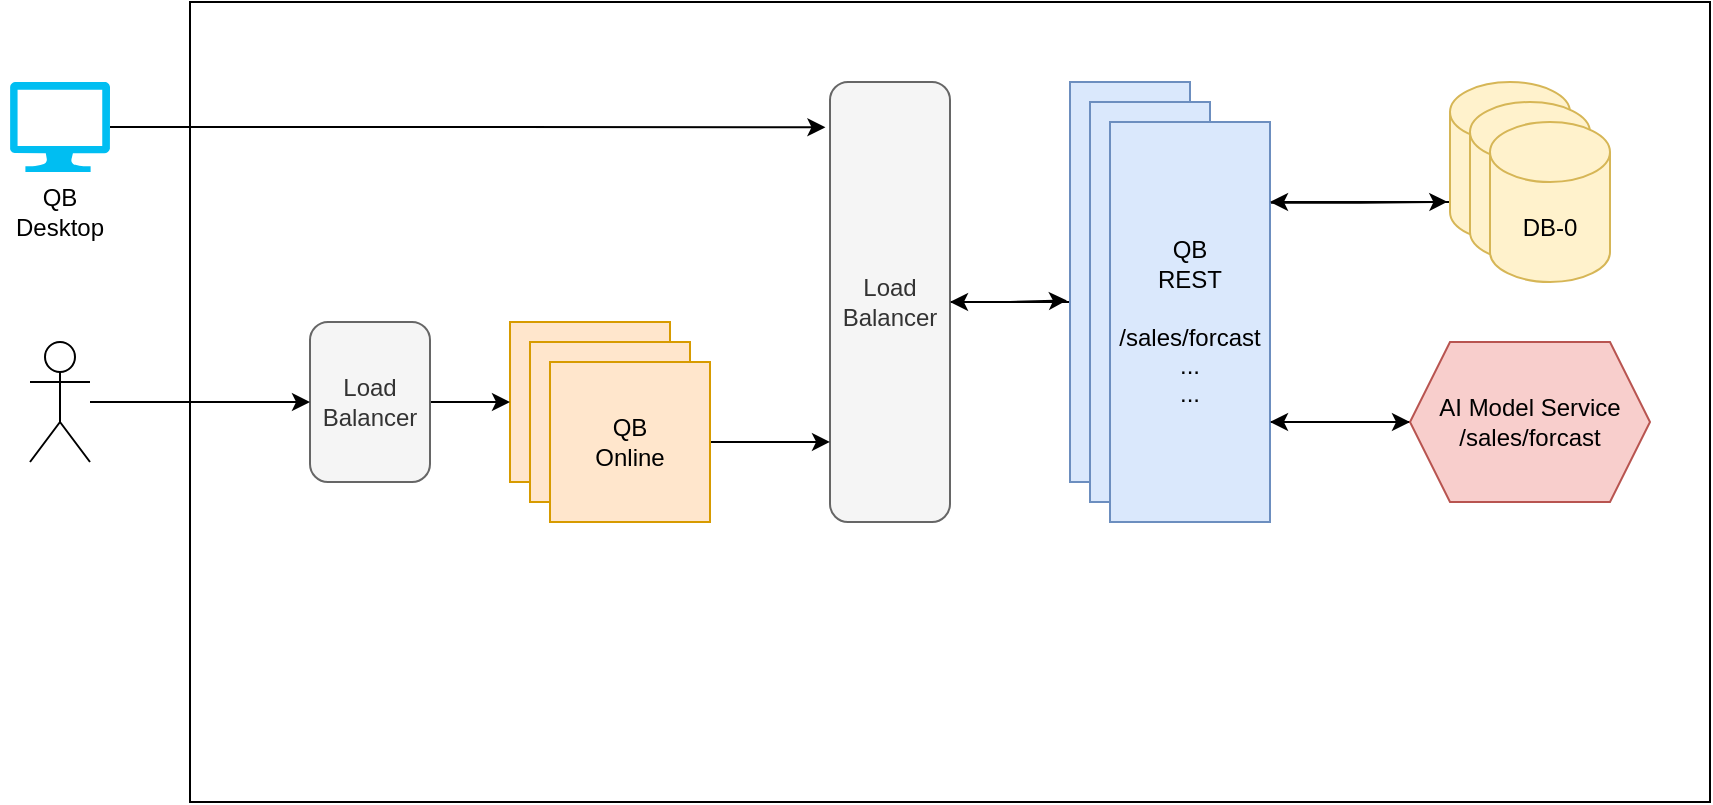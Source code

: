 <mxfile version="25.0.3">
  <diagram name="Page-1" id="nXjj0HlRhY_JiosZ0ZTE">
    <mxGraphModel dx="1129" dy="745" grid="1" gridSize="10" guides="1" tooltips="1" connect="1" arrows="1" fold="1" page="1" pageScale="1" pageWidth="850" pageHeight="1100" math="0" shadow="0">
      <root>
        <mxCell id="0" />
        <mxCell id="1" parent="0" />
        <mxCell id="48B1_w8NbZ3T9QbM5a7j-42" value="" style="rounded=0;whiteSpace=wrap;html=1;" vertex="1" parent="1">
          <mxGeometry x="160" y="160" width="760" height="400" as="geometry" />
        </mxCell>
        <mxCell id="48B1_w8NbZ3T9QbM5a7j-20" value="" style="edgeStyle=orthogonalEdgeStyle;rounded=0;orthogonalLoop=1;jettySize=auto;html=1;entryX=-0.038;entryY=0.103;entryDx=0;entryDy=0;entryPerimeter=0;" edge="1" parent="1" source="48B1_w8NbZ3T9QbM5a7j-1" target="48B1_w8NbZ3T9QbM5a7j-5">
          <mxGeometry relative="1" as="geometry">
            <mxPoint x="200" y="223" as="targetPoint" />
          </mxGeometry>
        </mxCell>
        <mxCell id="48B1_w8NbZ3T9QbM5a7j-1" value="" style="verticalLabelPosition=bottom;html=1;verticalAlign=top;align=center;strokeColor=none;fillColor=#00BEF2;shape=mxgraph.azure.computer;pointerEvents=1;" vertex="1" parent="1">
          <mxGeometry x="70" y="200" width="50" height="45" as="geometry" />
        </mxCell>
        <mxCell id="48B1_w8NbZ3T9QbM5a7j-2" value="QB Desktop" style="text;html=1;align=center;verticalAlign=middle;whiteSpace=wrap;rounded=0;" vertex="1" parent="1">
          <mxGeometry x="65" y="250" width="60" height="30" as="geometry" />
        </mxCell>
        <mxCell id="48B1_w8NbZ3T9QbM5a7j-30" value="" style="edgeStyle=orthogonalEdgeStyle;rounded=0;orthogonalLoop=1;jettySize=auto;html=1;entryX=-0.025;entryY=0.546;entryDx=0;entryDy=0;entryPerimeter=0;" edge="1" parent="1" source="48B1_w8NbZ3T9QbM5a7j-5" target="48B1_w8NbZ3T9QbM5a7j-25">
          <mxGeometry relative="1" as="geometry" />
        </mxCell>
        <mxCell id="48B1_w8NbZ3T9QbM5a7j-5" value="Load&lt;div&gt;Balancer&lt;/div&gt;" style="rounded=1;whiteSpace=wrap;html=1;fillColor=#f5f5f5;fontColor=#333333;strokeColor=#666666;" vertex="1" parent="1">
          <mxGeometry x="480" y="200" width="60" height="220" as="geometry" />
        </mxCell>
        <mxCell id="48B1_w8NbZ3T9QbM5a7j-14" value="QB&lt;br&gt;Online" style="whiteSpace=wrap;html=1;aspect=fixed;fillColor=#ffe6cc;strokeColor=#d79b00;" vertex="1" parent="1">
          <mxGeometry x="320" y="320" width="80" height="80" as="geometry" />
        </mxCell>
        <mxCell id="48B1_w8NbZ3T9QbM5a7j-15" value="QB&lt;br&gt;Online" style="whiteSpace=wrap;html=1;aspect=fixed;fillColor=#ffe6cc;strokeColor=#d79b00;" vertex="1" parent="1">
          <mxGeometry x="330" y="330" width="80" height="80" as="geometry" />
        </mxCell>
        <mxCell id="48B1_w8NbZ3T9QbM5a7j-24" value="" style="edgeStyle=orthogonalEdgeStyle;rounded=0;orthogonalLoop=1;jettySize=auto;html=1;entryX=0;entryY=0.818;entryDx=0;entryDy=0;entryPerimeter=0;" edge="1" parent="1" source="48B1_w8NbZ3T9QbM5a7j-16" target="48B1_w8NbZ3T9QbM5a7j-5">
          <mxGeometry relative="1" as="geometry" />
        </mxCell>
        <mxCell id="48B1_w8NbZ3T9QbM5a7j-16" value="QB&lt;br&gt;Online" style="whiteSpace=wrap;html=1;aspect=fixed;fillColor=#ffe6cc;strokeColor=#d79b00;" vertex="1" parent="1">
          <mxGeometry x="340" y="340" width="80" height="80" as="geometry" />
        </mxCell>
        <mxCell id="48B1_w8NbZ3T9QbM5a7j-22" value="" style="edgeStyle=orthogonalEdgeStyle;rounded=0;orthogonalLoop=1;jettySize=auto;html=1;entryX=0;entryY=0.5;entryDx=0;entryDy=0;" edge="1" parent="1" source="48B1_w8NbZ3T9QbM5a7j-17" target="48B1_w8NbZ3T9QbM5a7j-14">
          <mxGeometry relative="1" as="geometry" />
        </mxCell>
        <mxCell id="48B1_w8NbZ3T9QbM5a7j-17" value="Load&lt;div&gt;Balancer&lt;/div&gt;" style="rounded=1;whiteSpace=wrap;html=1;fillColor=#f5f5f5;fontColor=#333333;strokeColor=#666666;" vertex="1" parent="1">
          <mxGeometry x="220" y="320" width="60" height="80" as="geometry" />
        </mxCell>
        <mxCell id="48B1_w8NbZ3T9QbM5a7j-21" value="" style="edgeStyle=orthogonalEdgeStyle;rounded=0;orthogonalLoop=1;jettySize=auto;html=1;" edge="1" parent="1" source="48B1_w8NbZ3T9QbM5a7j-18" target="48B1_w8NbZ3T9QbM5a7j-17">
          <mxGeometry relative="1" as="geometry" />
        </mxCell>
        <mxCell id="48B1_w8NbZ3T9QbM5a7j-18" value="" style="shape=umlActor;verticalLabelPosition=bottom;verticalAlign=top;html=1;outlineConnect=0;" vertex="1" parent="1">
          <mxGeometry x="80" y="330" width="30" height="60" as="geometry" />
        </mxCell>
        <mxCell id="48B1_w8NbZ3T9QbM5a7j-41" value="" style="edgeStyle=orthogonalEdgeStyle;rounded=0;orthogonalLoop=1;jettySize=auto;html=1;exitX=0.048;exitY=0.545;exitDx=0;exitDy=0;exitPerimeter=0;" edge="1" parent="1" source="48B1_w8NbZ3T9QbM5a7j-25" target="48B1_w8NbZ3T9QbM5a7j-5">
          <mxGeometry relative="1" as="geometry">
            <Array as="points">
              <mxPoint x="603" y="310" />
            </Array>
          </mxGeometry>
        </mxCell>
        <mxCell id="48B1_w8NbZ3T9QbM5a7j-25" value="QB&lt;br&gt;REST" style="rounded=0;whiteSpace=wrap;html=1;fillColor=#dae8fc;strokeColor=#6c8ebf;" vertex="1" parent="1">
          <mxGeometry x="600" y="200" width="60" height="200" as="geometry" />
        </mxCell>
        <mxCell id="48B1_w8NbZ3T9QbM5a7j-28" value="QB&lt;br&gt;REST" style="rounded=0;whiteSpace=wrap;html=1;fillColor=#dae8fc;strokeColor=#6c8ebf;" vertex="1" parent="1">
          <mxGeometry x="610" y="210" width="60" height="200" as="geometry" />
        </mxCell>
        <mxCell id="48B1_w8NbZ3T9QbM5a7j-34" value="" style="edgeStyle=orthogonalEdgeStyle;rounded=0;orthogonalLoop=1;jettySize=auto;html=1;exitX=0.971;exitY=0.202;exitDx=0;exitDy=0;exitPerimeter=0;entryX=-0.022;entryY=0.749;entryDx=0;entryDy=0;entryPerimeter=0;" edge="1" parent="1" source="48B1_w8NbZ3T9QbM5a7j-29" target="48B1_w8NbZ3T9QbM5a7j-31">
          <mxGeometry relative="1" as="geometry" />
        </mxCell>
        <mxCell id="48B1_w8NbZ3T9QbM5a7j-37" value="" style="edgeStyle=orthogonalEdgeStyle;rounded=0;orthogonalLoop=1;jettySize=auto;html=1;" edge="1" parent="1" source="48B1_w8NbZ3T9QbM5a7j-29" target="48B1_w8NbZ3T9QbM5a7j-35">
          <mxGeometry relative="1" as="geometry">
            <Array as="points">
              <mxPoint x="710" y="370" />
              <mxPoint x="710" y="370" />
            </Array>
          </mxGeometry>
        </mxCell>
        <mxCell id="48B1_w8NbZ3T9QbM5a7j-29" value="QB&lt;br&gt;REST&lt;div&gt;&lt;br&gt;&lt;/div&gt;&lt;div&gt;/sales/forcast&lt;/div&gt;&lt;div&gt;...&lt;/div&gt;&lt;div&gt;...&lt;/div&gt;" style="rounded=0;whiteSpace=wrap;html=1;fillColor=#dae8fc;strokeColor=#6c8ebf;" vertex="1" parent="1">
          <mxGeometry x="620" y="220" width="80" height="200" as="geometry" />
        </mxCell>
        <mxCell id="48B1_w8NbZ3T9QbM5a7j-43" value="" style="edgeStyle=orthogonalEdgeStyle;rounded=0;orthogonalLoop=1;jettySize=auto;html=1;" edge="1" parent="1" source="48B1_w8NbZ3T9QbM5a7j-31" target="48B1_w8NbZ3T9QbM5a7j-29">
          <mxGeometry relative="1" as="geometry">
            <Array as="points">
              <mxPoint x="770" y="260" />
              <mxPoint x="770" y="260" />
            </Array>
          </mxGeometry>
        </mxCell>
        <mxCell id="48B1_w8NbZ3T9QbM5a7j-31" value="" style="shape=cylinder3;whiteSpace=wrap;html=1;boundedLbl=1;backgroundOutline=1;size=15;fillColor=#fff2cc;strokeColor=#d6b656;" vertex="1" parent="1">
          <mxGeometry x="790" y="200" width="60" height="80" as="geometry" />
        </mxCell>
        <mxCell id="48B1_w8NbZ3T9QbM5a7j-32" value="" style="shape=cylinder3;whiteSpace=wrap;html=1;boundedLbl=1;backgroundOutline=1;size=15;fillColor=#fff2cc;strokeColor=#d6b656;" vertex="1" parent="1">
          <mxGeometry x="800" y="210" width="60" height="80" as="geometry" />
        </mxCell>
        <mxCell id="48B1_w8NbZ3T9QbM5a7j-33" value="DB-0" style="shape=cylinder3;whiteSpace=wrap;html=1;boundedLbl=1;backgroundOutline=1;size=15;fillColor=#fff2cc;strokeColor=#d6b656;" vertex="1" parent="1">
          <mxGeometry x="810" y="220" width="60" height="80" as="geometry" />
        </mxCell>
        <mxCell id="48B1_w8NbZ3T9QbM5a7j-38" value="" style="edgeStyle=orthogonalEdgeStyle;rounded=0;orthogonalLoop=1;jettySize=auto;html=1;" edge="1" parent="1" source="48B1_w8NbZ3T9QbM5a7j-35" target="48B1_w8NbZ3T9QbM5a7j-29">
          <mxGeometry relative="1" as="geometry">
            <Array as="points">
              <mxPoint x="700" y="370" />
              <mxPoint x="700" y="370" />
            </Array>
          </mxGeometry>
        </mxCell>
        <mxCell id="48B1_w8NbZ3T9QbM5a7j-35" value="AI Model Service&lt;div&gt;/sales/forcast&lt;/div&gt;" style="shape=hexagon;perimeter=hexagonPerimeter2;whiteSpace=wrap;html=1;fixedSize=1;fillColor=#f8cecc;strokeColor=#b85450;" vertex="1" parent="1">
          <mxGeometry x="770" y="330" width="120" height="80" as="geometry" />
        </mxCell>
      </root>
    </mxGraphModel>
  </diagram>
</mxfile>
